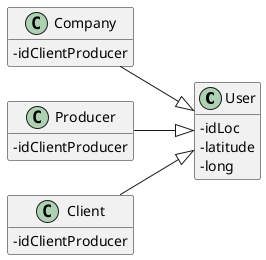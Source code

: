 @startuml
'https://plantuml.com/class-diagram


hide methods
left to right direction
skinparam classAttributeIconSize 0


class User{
    -idLoc
    -latitude
    -long
}

class Client {
    -idClientProducer
}

class Company {
    -idClientProducer
}

class Producer {
    -idClientProducer
}

User <|-U- Client
User <|-u- Producer
User <|-U- Company




@enduml